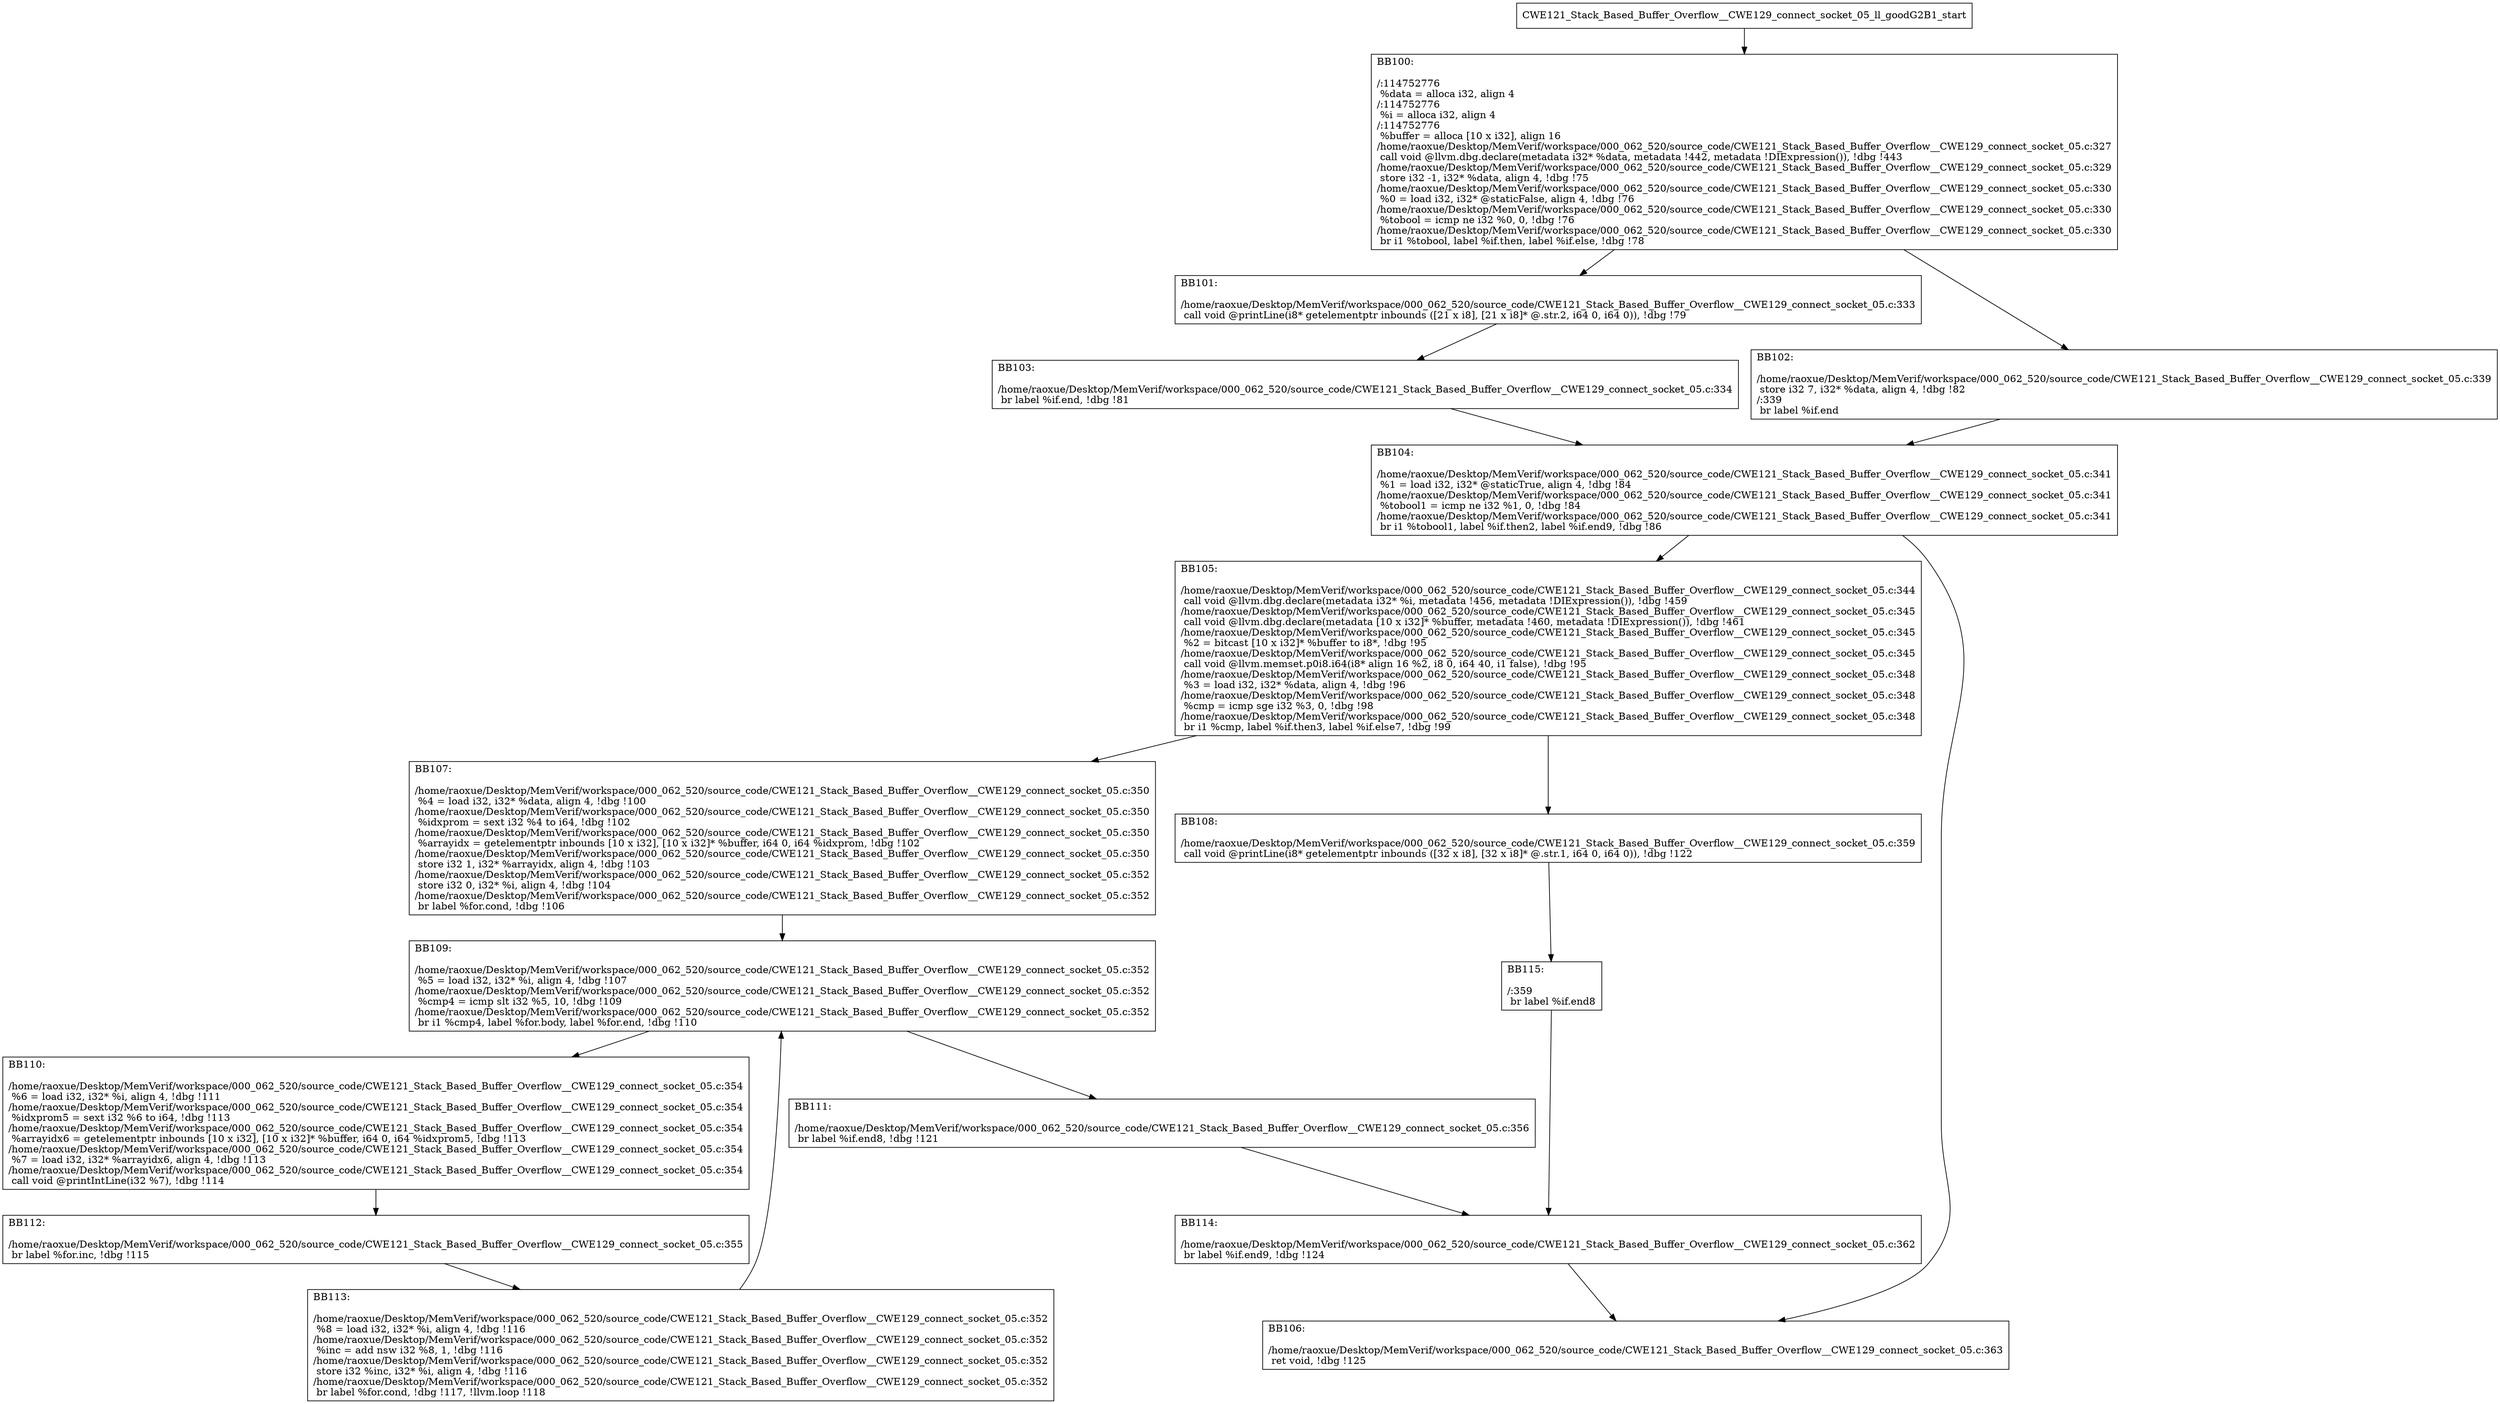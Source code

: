 digraph "CFG for'CWE121_Stack_Based_Buffer_Overflow__CWE129_connect_socket_05_ll_goodG2B1' function" {
	BBCWE121_Stack_Based_Buffer_Overflow__CWE129_connect_socket_05_ll_goodG2B1_start[shape=record,label="{CWE121_Stack_Based_Buffer_Overflow__CWE129_connect_socket_05_ll_goodG2B1_start}"];
	BBCWE121_Stack_Based_Buffer_Overflow__CWE129_connect_socket_05_ll_goodG2B1_start-> CWE121_Stack_Based_Buffer_Overflow__CWE129_connect_socket_05_ll_goodG2B1BB100;
	CWE121_Stack_Based_Buffer_Overflow__CWE129_connect_socket_05_ll_goodG2B1BB100 [shape=record, label="{BB100:\l\l/:114752776\l
  %data = alloca i32, align 4\l
/:114752776\l
  %i = alloca i32, align 4\l
/:114752776\l
  %buffer = alloca [10 x i32], align 16\l
/home/raoxue/Desktop/MemVerif/workspace/000_062_520/source_code/CWE121_Stack_Based_Buffer_Overflow__CWE129_connect_socket_05.c:327\l
  call void @llvm.dbg.declare(metadata i32* %data, metadata !442, metadata !DIExpression()), !dbg !443\l
/home/raoxue/Desktop/MemVerif/workspace/000_062_520/source_code/CWE121_Stack_Based_Buffer_Overflow__CWE129_connect_socket_05.c:329\l
  store i32 -1, i32* %data, align 4, !dbg !75\l
/home/raoxue/Desktop/MemVerif/workspace/000_062_520/source_code/CWE121_Stack_Based_Buffer_Overflow__CWE129_connect_socket_05.c:330\l
  %0 = load i32, i32* @staticFalse, align 4, !dbg !76\l
/home/raoxue/Desktop/MemVerif/workspace/000_062_520/source_code/CWE121_Stack_Based_Buffer_Overflow__CWE129_connect_socket_05.c:330\l
  %tobool = icmp ne i32 %0, 0, !dbg !76\l
/home/raoxue/Desktop/MemVerif/workspace/000_062_520/source_code/CWE121_Stack_Based_Buffer_Overflow__CWE129_connect_socket_05.c:330\l
  br i1 %tobool, label %if.then, label %if.else, !dbg !78\l
}"];
	CWE121_Stack_Based_Buffer_Overflow__CWE129_connect_socket_05_ll_goodG2B1BB100-> CWE121_Stack_Based_Buffer_Overflow__CWE129_connect_socket_05_ll_goodG2B1BB101;
	CWE121_Stack_Based_Buffer_Overflow__CWE129_connect_socket_05_ll_goodG2B1BB100-> CWE121_Stack_Based_Buffer_Overflow__CWE129_connect_socket_05_ll_goodG2B1BB102;
	CWE121_Stack_Based_Buffer_Overflow__CWE129_connect_socket_05_ll_goodG2B1BB101 [shape=record, label="{BB101:\l\l/home/raoxue/Desktop/MemVerif/workspace/000_062_520/source_code/CWE121_Stack_Based_Buffer_Overflow__CWE129_connect_socket_05.c:333\l
  call void @printLine(i8* getelementptr inbounds ([21 x i8], [21 x i8]* @.str.2, i64 0, i64 0)), !dbg !79\l
}"];
	CWE121_Stack_Based_Buffer_Overflow__CWE129_connect_socket_05_ll_goodG2B1BB101-> CWE121_Stack_Based_Buffer_Overflow__CWE129_connect_socket_05_ll_goodG2B1BB103;
	CWE121_Stack_Based_Buffer_Overflow__CWE129_connect_socket_05_ll_goodG2B1BB103 [shape=record, label="{BB103:\l\l/home/raoxue/Desktop/MemVerif/workspace/000_062_520/source_code/CWE121_Stack_Based_Buffer_Overflow__CWE129_connect_socket_05.c:334\l
  br label %if.end, !dbg !81\l
}"];
	CWE121_Stack_Based_Buffer_Overflow__CWE129_connect_socket_05_ll_goodG2B1BB103-> CWE121_Stack_Based_Buffer_Overflow__CWE129_connect_socket_05_ll_goodG2B1BB104;
	CWE121_Stack_Based_Buffer_Overflow__CWE129_connect_socket_05_ll_goodG2B1BB102 [shape=record, label="{BB102:\l\l/home/raoxue/Desktop/MemVerif/workspace/000_062_520/source_code/CWE121_Stack_Based_Buffer_Overflow__CWE129_connect_socket_05.c:339\l
  store i32 7, i32* %data, align 4, !dbg !82\l
/:339\l
  br label %if.end\l
}"];
	CWE121_Stack_Based_Buffer_Overflow__CWE129_connect_socket_05_ll_goodG2B1BB102-> CWE121_Stack_Based_Buffer_Overflow__CWE129_connect_socket_05_ll_goodG2B1BB104;
	CWE121_Stack_Based_Buffer_Overflow__CWE129_connect_socket_05_ll_goodG2B1BB104 [shape=record, label="{BB104:\l\l/home/raoxue/Desktop/MemVerif/workspace/000_062_520/source_code/CWE121_Stack_Based_Buffer_Overflow__CWE129_connect_socket_05.c:341\l
  %1 = load i32, i32* @staticTrue, align 4, !dbg !84\l
/home/raoxue/Desktop/MemVerif/workspace/000_062_520/source_code/CWE121_Stack_Based_Buffer_Overflow__CWE129_connect_socket_05.c:341\l
  %tobool1 = icmp ne i32 %1, 0, !dbg !84\l
/home/raoxue/Desktop/MemVerif/workspace/000_062_520/source_code/CWE121_Stack_Based_Buffer_Overflow__CWE129_connect_socket_05.c:341\l
  br i1 %tobool1, label %if.then2, label %if.end9, !dbg !86\l
}"];
	CWE121_Stack_Based_Buffer_Overflow__CWE129_connect_socket_05_ll_goodG2B1BB104-> CWE121_Stack_Based_Buffer_Overflow__CWE129_connect_socket_05_ll_goodG2B1BB105;
	CWE121_Stack_Based_Buffer_Overflow__CWE129_connect_socket_05_ll_goodG2B1BB104-> CWE121_Stack_Based_Buffer_Overflow__CWE129_connect_socket_05_ll_goodG2B1BB106;
	CWE121_Stack_Based_Buffer_Overflow__CWE129_connect_socket_05_ll_goodG2B1BB105 [shape=record, label="{BB105:\l\l/home/raoxue/Desktop/MemVerif/workspace/000_062_520/source_code/CWE121_Stack_Based_Buffer_Overflow__CWE129_connect_socket_05.c:344\l
  call void @llvm.dbg.declare(metadata i32* %i, metadata !456, metadata !DIExpression()), !dbg !459\l
/home/raoxue/Desktop/MemVerif/workspace/000_062_520/source_code/CWE121_Stack_Based_Buffer_Overflow__CWE129_connect_socket_05.c:345\l
  call void @llvm.dbg.declare(metadata [10 x i32]* %buffer, metadata !460, metadata !DIExpression()), !dbg !461\l
/home/raoxue/Desktop/MemVerif/workspace/000_062_520/source_code/CWE121_Stack_Based_Buffer_Overflow__CWE129_connect_socket_05.c:345\l
  %2 = bitcast [10 x i32]* %buffer to i8*, !dbg !95\l
/home/raoxue/Desktop/MemVerif/workspace/000_062_520/source_code/CWE121_Stack_Based_Buffer_Overflow__CWE129_connect_socket_05.c:345\l
  call void @llvm.memset.p0i8.i64(i8* align 16 %2, i8 0, i64 40, i1 false), !dbg !95\l
/home/raoxue/Desktop/MemVerif/workspace/000_062_520/source_code/CWE121_Stack_Based_Buffer_Overflow__CWE129_connect_socket_05.c:348\l
  %3 = load i32, i32* %data, align 4, !dbg !96\l
/home/raoxue/Desktop/MemVerif/workspace/000_062_520/source_code/CWE121_Stack_Based_Buffer_Overflow__CWE129_connect_socket_05.c:348\l
  %cmp = icmp sge i32 %3, 0, !dbg !98\l
/home/raoxue/Desktop/MemVerif/workspace/000_062_520/source_code/CWE121_Stack_Based_Buffer_Overflow__CWE129_connect_socket_05.c:348\l
  br i1 %cmp, label %if.then3, label %if.else7, !dbg !99\l
}"];
	CWE121_Stack_Based_Buffer_Overflow__CWE129_connect_socket_05_ll_goodG2B1BB105-> CWE121_Stack_Based_Buffer_Overflow__CWE129_connect_socket_05_ll_goodG2B1BB107;
	CWE121_Stack_Based_Buffer_Overflow__CWE129_connect_socket_05_ll_goodG2B1BB105-> CWE121_Stack_Based_Buffer_Overflow__CWE129_connect_socket_05_ll_goodG2B1BB108;
	CWE121_Stack_Based_Buffer_Overflow__CWE129_connect_socket_05_ll_goodG2B1BB107 [shape=record, label="{BB107:\l\l/home/raoxue/Desktop/MemVerif/workspace/000_062_520/source_code/CWE121_Stack_Based_Buffer_Overflow__CWE129_connect_socket_05.c:350\l
  %4 = load i32, i32* %data, align 4, !dbg !100\l
/home/raoxue/Desktop/MemVerif/workspace/000_062_520/source_code/CWE121_Stack_Based_Buffer_Overflow__CWE129_connect_socket_05.c:350\l
  %idxprom = sext i32 %4 to i64, !dbg !102\l
/home/raoxue/Desktop/MemVerif/workspace/000_062_520/source_code/CWE121_Stack_Based_Buffer_Overflow__CWE129_connect_socket_05.c:350\l
  %arrayidx = getelementptr inbounds [10 x i32], [10 x i32]* %buffer, i64 0, i64 %idxprom, !dbg !102\l
/home/raoxue/Desktop/MemVerif/workspace/000_062_520/source_code/CWE121_Stack_Based_Buffer_Overflow__CWE129_connect_socket_05.c:350\l
  store i32 1, i32* %arrayidx, align 4, !dbg !103\l
/home/raoxue/Desktop/MemVerif/workspace/000_062_520/source_code/CWE121_Stack_Based_Buffer_Overflow__CWE129_connect_socket_05.c:352\l
  store i32 0, i32* %i, align 4, !dbg !104\l
/home/raoxue/Desktop/MemVerif/workspace/000_062_520/source_code/CWE121_Stack_Based_Buffer_Overflow__CWE129_connect_socket_05.c:352\l
  br label %for.cond, !dbg !106\l
}"];
	CWE121_Stack_Based_Buffer_Overflow__CWE129_connect_socket_05_ll_goodG2B1BB107-> CWE121_Stack_Based_Buffer_Overflow__CWE129_connect_socket_05_ll_goodG2B1BB109;
	CWE121_Stack_Based_Buffer_Overflow__CWE129_connect_socket_05_ll_goodG2B1BB109 [shape=record, label="{BB109:\l\l/home/raoxue/Desktop/MemVerif/workspace/000_062_520/source_code/CWE121_Stack_Based_Buffer_Overflow__CWE129_connect_socket_05.c:352\l
  %5 = load i32, i32* %i, align 4, !dbg !107\l
/home/raoxue/Desktop/MemVerif/workspace/000_062_520/source_code/CWE121_Stack_Based_Buffer_Overflow__CWE129_connect_socket_05.c:352\l
  %cmp4 = icmp slt i32 %5, 10, !dbg !109\l
/home/raoxue/Desktop/MemVerif/workspace/000_062_520/source_code/CWE121_Stack_Based_Buffer_Overflow__CWE129_connect_socket_05.c:352\l
  br i1 %cmp4, label %for.body, label %for.end, !dbg !110\l
}"];
	CWE121_Stack_Based_Buffer_Overflow__CWE129_connect_socket_05_ll_goodG2B1BB109-> CWE121_Stack_Based_Buffer_Overflow__CWE129_connect_socket_05_ll_goodG2B1BB110;
	CWE121_Stack_Based_Buffer_Overflow__CWE129_connect_socket_05_ll_goodG2B1BB109-> CWE121_Stack_Based_Buffer_Overflow__CWE129_connect_socket_05_ll_goodG2B1BB111;
	CWE121_Stack_Based_Buffer_Overflow__CWE129_connect_socket_05_ll_goodG2B1BB110 [shape=record, label="{BB110:\l\l/home/raoxue/Desktop/MemVerif/workspace/000_062_520/source_code/CWE121_Stack_Based_Buffer_Overflow__CWE129_connect_socket_05.c:354\l
  %6 = load i32, i32* %i, align 4, !dbg !111\l
/home/raoxue/Desktop/MemVerif/workspace/000_062_520/source_code/CWE121_Stack_Based_Buffer_Overflow__CWE129_connect_socket_05.c:354\l
  %idxprom5 = sext i32 %6 to i64, !dbg !113\l
/home/raoxue/Desktop/MemVerif/workspace/000_062_520/source_code/CWE121_Stack_Based_Buffer_Overflow__CWE129_connect_socket_05.c:354\l
  %arrayidx6 = getelementptr inbounds [10 x i32], [10 x i32]* %buffer, i64 0, i64 %idxprom5, !dbg !113\l
/home/raoxue/Desktop/MemVerif/workspace/000_062_520/source_code/CWE121_Stack_Based_Buffer_Overflow__CWE129_connect_socket_05.c:354\l
  %7 = load i32, i32* %arrayidx6, align 4, !dbg !113\l
/home/raoxue/Desktop/MemVerif/workspace/000_062_520/source_code/CWE121_Stack_Based_Buffer_Overflow__CWE129_connect_socket_05.c:354\l
  call void @printIntLine(i32 %7), !dbg !114\l
}"];
	CWE121_Stack_Based_Buffer_Overflow__CWE129_connect_socket_05_ll_goodG2B1BB110-> CWE121_Stack_Based_Buffer_Overflow__CWE129_connect_socket_05_ll_goodG2B1BB112;
	CWE121_Stack_Based_Buffer_Overflow__CWE129_connect_socket_05_ll_goodG2B1BB112 [shape=record, label="{BB112:\l\l/home/raoxue/Desktop/MemVerif/workspace/000_062_520/source_code/CWE121_Stack_Based_Buffer_Overflow__CWE129_connect_socket_05.c:355\l
  br label %for.inc, !dbg !115\l
}"];
	CWE121_Stack_Based_Buffer_Overflow__CWE129_connect_socket_05_ll_goodG2B1BB112-> CWE121_Stack_Based_Buffer_Overflow__CWE129_connect_socket_05_ll_goodG2B1BB113;
	CWE121_Stack_Based_Buffer_Overflow__CWE129_connect_socket_05_ll_goodG2B1BB113 [shape=record, label="{BB113:\l\l/home/raoxue/Desktop/MemVerif/workspace/000_062_520/source_code/CWE121_Stack_Based_Buffer_Overflow__CWE129_connect_socket_05.c:352\l
  %8 = load i32, i32* %i, align 4, !dbg !116\l
/home/raoxue/Desktop/MemVerif/workspace/000_062_520/source_code/CWE121_Stack_Based_Buffer_Overflow__CWE129_connect_socket_05.c:352\l
  %inc = add nsw i32 %8, 1, !dbg !116\l
/home/raoxue/Desktop/MemVerif/workspace/000_062_520/source_code/CWE121_Stack_Based_Buffer_Overflow__CWE129_connect_socket_05.c:352\l
  store i32 %inc, i32* %i, align 4, !dbg !116\l
/home/raoxue/Desktop/MemVerif/workspace/000_062_520/source_code/CWE121_Stack_Based_Buffer_Overflow__CWE129_connect_socket_05.c:352\l
  br label %for.cond, !dbg !117, !llvm.loop !118\l
}"];
	CWE121_Stack_Based_Buffer_Overflow__CWE129_connect_socket_05_ll_goodG2B1BB113-> CWE121_Stack_Based_Buffer_Overflow__CWE129_connect_socket_05_ll_goodG2B1BB109;
	CWE121_Stack_Based_Buffer_Overflow__CWE129_connect_socket_05_ll_goodG2B1BB111 [shape=record, label="{BB111:\l\l/home/raoxue/Desktop/MemVerif/workspace/000_062_520/source_code/CWE121_Stack_Based_Buffer_Overflow__CWE129_connect_socket_05.c:356\l
  br label %if.end8, !dbg !121\l
}"];
	CWE121_Stack_Based_Buffer_Overflow__CWE129_connect_socket_05_ll_goodG2B1BB111-> CWE121_Stack_Based_Buffer_Overflow__CWE129_connect_socket_05_ll_goodG2B1BB114;
	CWE121_Stack_Based_Buffer_Overflow__CWE129_connect_socket_05_ll_goodG2B1BB108 [shape=record, label="{BB108:\l\l/home/raoxue/Desktop/MemVerif/workspace/000_062_520/source_code/CWE121_Stack_Based_Buffer_Overflow__CWE129_connect_socket_05.c:359\l
  call void @printLine(i8* getelementptr inbounds ([32 x i8], [32 x i8]* @.str.1, i64 0, i64 0)), !dbg !122\l
}"];
	CWE121_Stack_Based_Buffer_Overflow__CWE129_connect_socket_05_ll_goodG2B1BB108-> CWE121_Stack_Based_Buffer_Overflow__CWE129_connect_socket_05_ll_goodG2B1BB115;
	CWE121_Stack_Based_Buffer_Overflow__CWE129_connect_socket_05_ll_goodG2B1BB115 [shape=record, label="{BB115:\l\l/:359\l
  br label %if.end8\l
}"];
	CWE121_Stack_Based_Buffer_Overflow__CWE129_connect_socket_05_ll_goodG2B1BB115-> CWE121_Stack_Based_Buffer_Overflow__CWE129_connect_socket_05_ll_goodG2B1BB114;
	CWE121_Stack_Based_Buffer_Overflow__CWE129_connect_socket_05_ll_goodG2B1BB114 [shape=record, label="{BB114:\l\l/home/raoxue/Desktop/MemVerif/workspace/000_062_520/source_code/CWE121_Stack_Based_Buffer_Overflow__CWE129_connect_socket_05.c:362\l
  br label %if.end9, !dbg !124\l
}"];
	CWE121_Stack_Based_Buffer_Overflow__CWE129_connect_socket_05_ll_goodG2B1BB114-> CWE121_Stack_Based_Buffer_Overflow__CWE129_connect_socket_05_ll_goodG2B1BB106;
	CWE121_Stack_Based_Buffer_Overflow__CWE129_connect_socket_05_ll_goodG2B1BB106 [shape=record, label="{BB106:\l\l/home/raoxue/Desktop/MemVerif/workspace/000_062_520/source_code/CWE121_Stack_Based_Buffer_Overflow__CWE129_connect_socket_05.c:363\l
  ret void, !dbg !125\l
}"];
}
